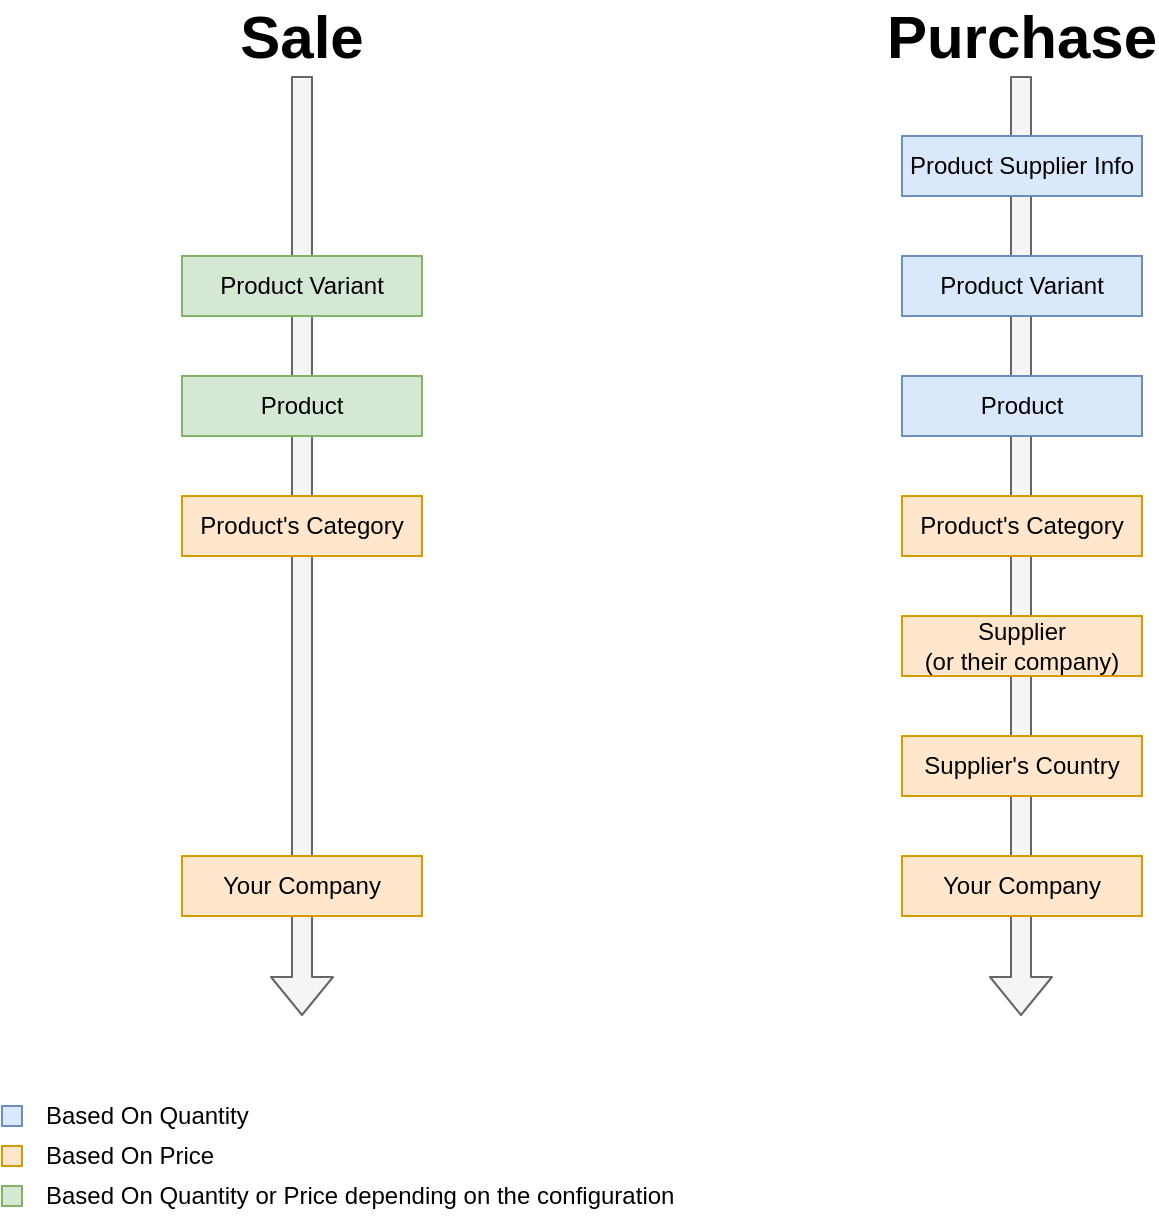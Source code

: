 <mxfile version="15.2.9" type="device"><diagram id="0lxe3YwMWGlAg_W3u0O_" name="Page-1"><mxGraphModel dx="1422" dy="704" grid="1" gridSize="10" guides="1" tooltips="1" connect="1" arrows="1" fold="1" page="1" pageScale="1" pageWidth="827" pageHeight="1169" math="0" shadow="0"><root><mxCell id="0"/><mxCell id="1" parent="0"/><mxCell id="2oSm8_RrpWC6BaV6NDND-26" value="" style="shape=flexArrow;endArrow=classic;html=1;fillColor=#f5f5f5;strokeColor=#666666;" edge="1" parent="1"><mxGeometry width="50" height="50" relative="1" as="geometry"><mxPoint x="549.5" y="400" as="sourcePoint"/><mxPoint x="549.5" y="870" as="targetPoint"/></mxGeometry></mxCell><mxCell id="2oSm8_RrpWC6BaV6NDND-25" value="" style="shape=flexArrow;endArrow=classic;html=1;fillColor=#f5f5f5;strokeColor=#666666;" edge="1" parent="1"><mxGeometry width="50" height="50" relative="1" as="geometry"><mxPoint x="190" y="400" as="sourcePoint"/><mxPoint x="190" y="870" as="targetPoint"/></mxGeometry></mxCell><mxCell id="2oSm8_RrpWC6BaV6NDND-1" value="Product Supplier Info" style="rounded=0;whiteSpace=wrap;html=1;fillColor=#dae8fc;strokeColor=#6c8ebf;" vertex="1" parent="1"><mxGeometry x="490" y="430" width="120" height="30" as="geometry"/></mxCell><mxCell id="2oSm8_RrpWC6BaV6NDND-2" value="Product Variant" style="rounded=0;whiteSpace=wrap;html=1;fillColor=#dae8fc;strokeColor=#6c8ebf;" vertex="1" parent="1"><mxGeometry x="490" y="490" width="120" height="30" as="geometry"/></mxCell><mxCell id="2oSm8_RrpWC6BaV6NDND-3" value="Product" style="rounded=0;whiteSpace=wrap;html=1;fillColor=#dae8fc;strokeColor=#6c8ebf;" vertex="1" parent="1"><mxGeometry x="490" y="550" width="120" height="30" as="geometry"/></mxCell><mxCell id="2oSm8_RrpWC6BaV6NDND-4" value="Supplier&lt;br&gt;(or their company)" style="rounded=0;whiteSpace=wrap;html=1;fillColor=#ffe6cc;strokeColor=#d79b00;" vertex="1" parent="1"><mxGeometry x="490" y="670" width="120" height="30" as="geometry"/></mxCell><mxCell id="2oSm8_RrpWC6BaV6NDND-5" value="Supplier's Country" style="rounded=0;whiteSpace=wrap;html=1;fillColor=#ffe6cc;strokeColor=#d79b00;" vertex="1" parent="1"><mxGeometry x="490" y="730" width="120" height="30" as="geometry"/></mxCell><mxCell id="2oSm8_RrpWC6BaV6NDND-7" value="Your Company" style="rounded=0;whiteSpace=wrap;html=1;fillColor=#ffe6cc;strokeColor=#d79b00;" vertex="1" parent="1"><mxGeometry x="490" y="790" width="120" height="30" as="geometry"/></mxCell><mxCell id="2oSm8_RrpWC6BaV6NDND-8" value="Product's Category" style="rounded=0;whiteSpace=wrap;html=1;fillColor=#ffe6cc;strokeColor=#d79b00;" vertex="1" parent="1"><mxGeometry x="490" y="610" width="120" height="30" as="geometry"/></mxCell><mxCell id="2oSm8_RrpWC6BaV6NDND-9" value="&lt;b&gt;&lt;font style=&quot;font-size: 30px&quot;&gt;Purchase&lt;/font&gt;&lt;/b&gt;" style="text;html=1;strokeColor=none;fillColor=none;align=center;verticalAlign=middle;whiteSpace=wrap;rounded=0;" vertex="1" parent="1"><mxGeometry x="530" y="370" width="40" height="20" as="geometry"/></mxCell><mxCell id="2oSm8_RrpWC6BaV6NDND-11" value="Product Variant" style="rounded=0;whiteSpace=wrap;html=1;fillColor=#d5e8d4;strokeColor=#82b366;" vertex="1" parent="1"><mxGeometry x="130" y="490" width="120" height="30" as="geometry"/></mxCell><mxCell id="2oSm8_RrpWC6BaV6NDND-12" value="Product" style="rounded=0;whiteSpace=wrap;html=1;fillColor=#d5e8d4;strokeColor=#82b366;" vertex="1" parent="1"><mxGeometry x="130" y="550" width="120" height="30" as="geometry"/></mxCell><mxCell id="2oSm8_RrpWC6BaV6NDND-15" value="Your Company" style="rounded=0;whiteSpace=wrap;html=1;fillColor=#ffe6cc;strokeColor=#d79b00;" vertex="1" parent="1"><mxGeometry x="130" y="790" width="120" height="30" as="geometry"/></mxCell><mxCell id="2oSm8_RrpWC6BaV6NDND-16" value="Product's Category" style="rounded=0;whiteSpace=wrap;html=1;fillColor=#ffe6cc;strokeColor=#d79b00;" vertex="1" parent="1"><mxGeometry x="130" y="610" width="120" height="30" as="geometry"/></mxCell><mxCell id="2oSm8_RrpWC6BaV6NDND-17" value="&lt;font style=&quot;font-size: 30px&quot;&gt;&lt;b&gt;Sale&lt;/b&gt;&lt;/font&gt;" style="text;html=1;strokeColor=none;fillColor=none;align=center;verticalAlign=middle;whiteSpace=wrap;rounded=0;" vertex="1" parent="1"><mxGeometry x="170" y="370" width="40" height="20" as="geometry"/></mxCell><mxCell id="2oSm8_RrpWC6BaV6NDND-18" value="" style="rounded=0;whiteSpace=wrap;html=1;fillColor=#dae8fc;strokeColor=#6c8ebf;" vertex="1" parent="1"><mxGeometry x="40" y="915" width="10" height="10" as="geometry"/></mxCell><mxCell id="2oSm8_RrpWC6BaV6NDND-19" value="Based On Quantity" style="text;html=1;strokeColor=none;fillColor=none;align=left;verticalAlign=middle;whiteSpace=wrap;rounded=0;" vertex="1" parent="1"><mxGeometry x="60" y="910" width="330" height="20" as="geometry"/></mxCell><mxCell id="2oSm8_RrpWC6BaV6NDND-20" value="" style="rounded=0;whiteSpace=wrap;html=1;fillColor=#ffe6cc;strokeColor=#d79b00;" vertex="1" parent="1"><mxGeometry x="40" y="935" width="10" height="10" as="geometry"/></mxCell><mxCell id="2oSm8_RrpWC6BaV6NDND-21" value="Based On Price" style="text;html=1;strokeColor=none;fillColor=none;align=left;verticalAlign=middle;whiteSpace=wrap;rounded=0;" vertex="1" parent="1"><mxGeometry x="60" y="930" width="330" height="20" as="geometry"/></mxCell><mxCell id="2oSm8_RrpWC6BaV6NDND-22" value="" style="rounded=0;whiteSpace=wrap;html=1;fillColor=#d5e8d4;strokeColor=#82b366;" vertex="1" parent="1"><mxGeometry x="40" y="955" width="10" height="10" as="geometry"/></mxCell><mxCell id="2oSm8_RrpWC6BaV6NDND-23" value="Based On Quantity or Price depending on the configuration" style="text;html=1;strokeColor=none;fillColor=none;align=left;verticalAlign=middle;whiteSpace=wrap;rounded=0;" vertex="1" parent="1"><mxGeometry x="60" y="950" width="330" height="20" as="geometry"/></mxCell></root></mxGraphModel></diagram></mxfile>